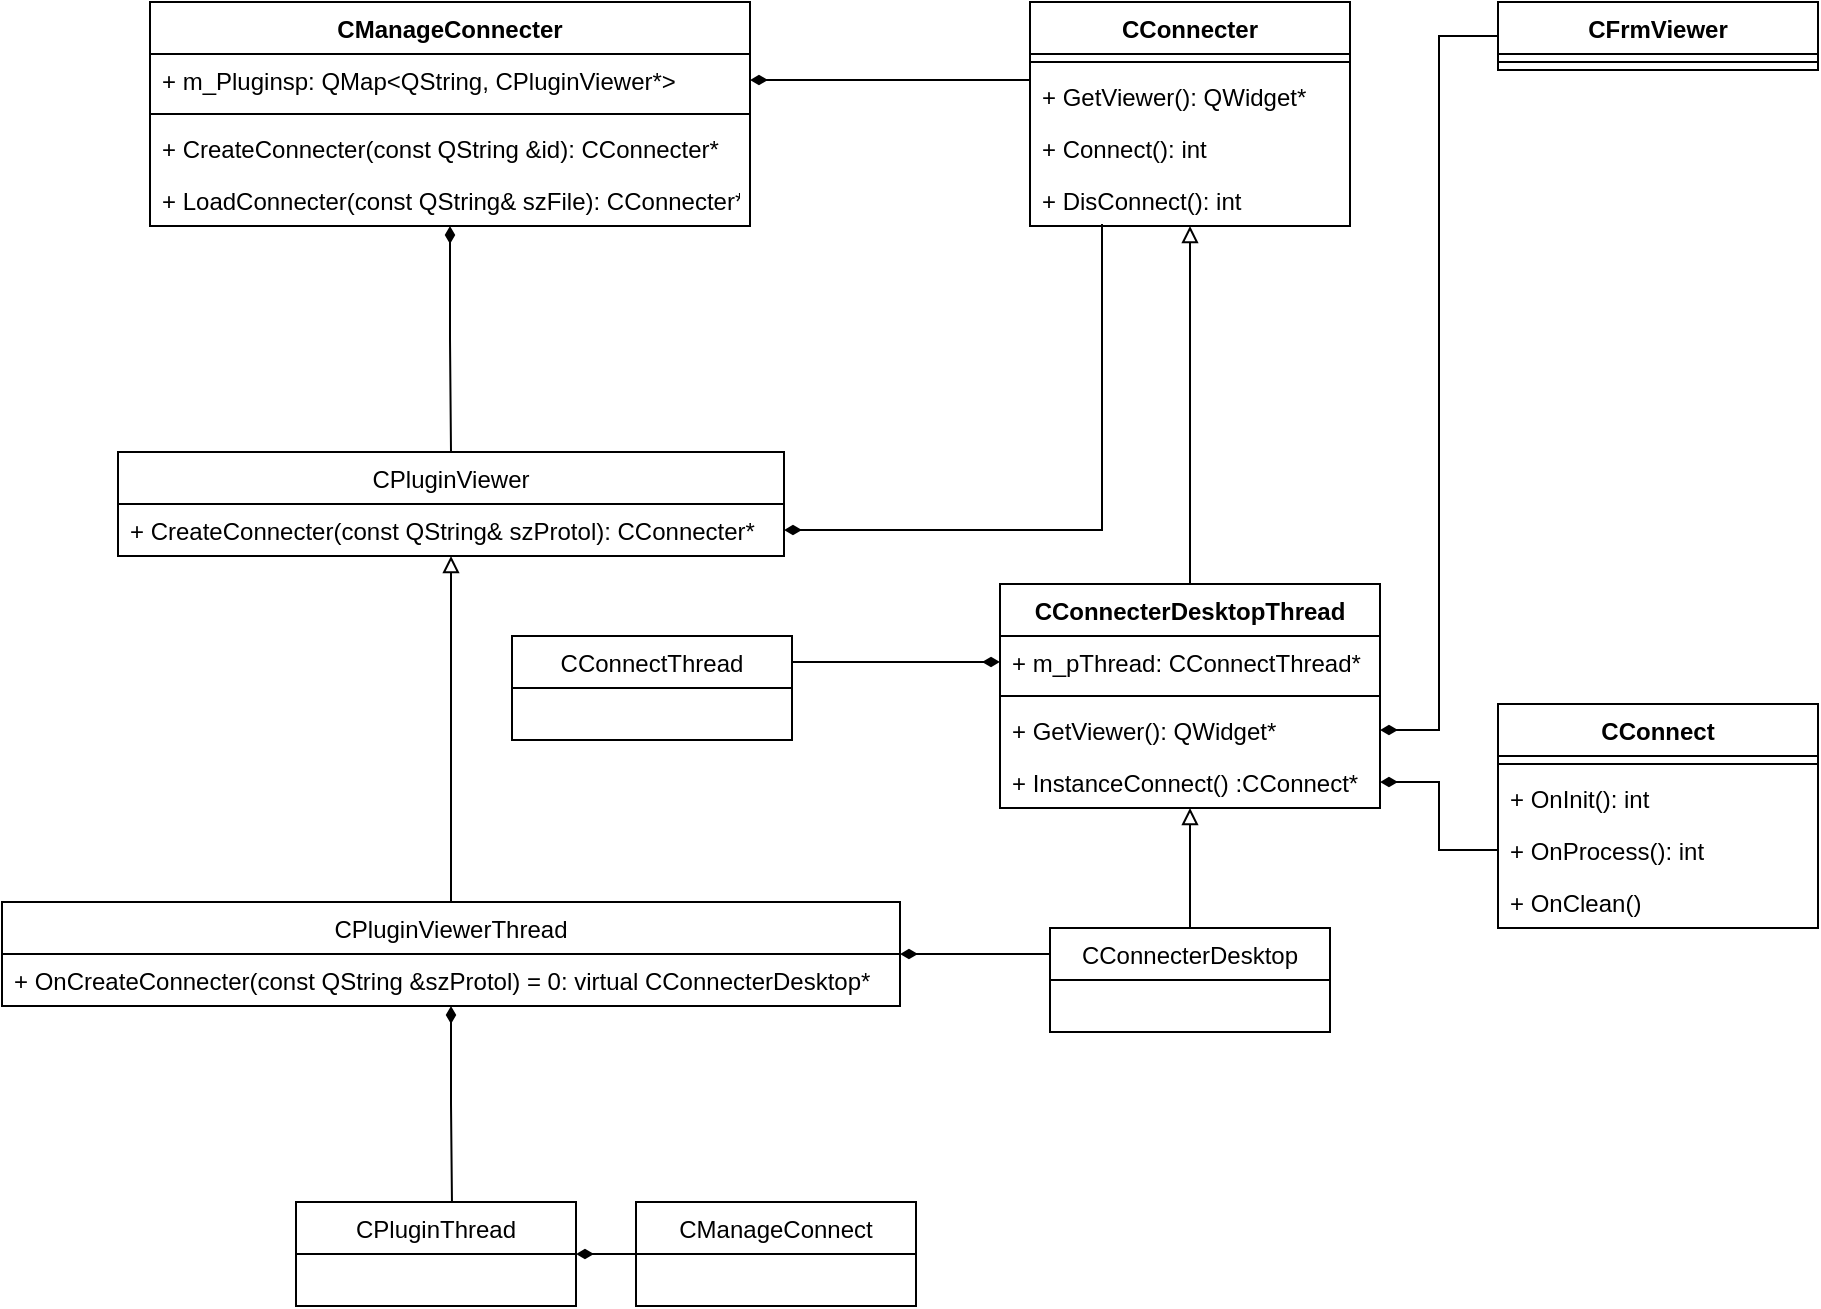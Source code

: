 <mxfile version="16.1.2" type="device"><diagram id="C5RBs43oDa-KdzZeNtuy" name="Page-1"><mxGraphModel dx="2249" dy="789" grid="1" gridSize="10" guides="1" tooltips="1" connect="1" arrows="1" fold="1" page="1" pageScale="1" pageWidth="827" pageHeight="1169" math="0" shadow="0"><root><mxCell id="WIyWlLk6GJQsqaUBKTNV-0"/><mxCell id="WIyWlLk6GJQsqaUBKTNV-1" parent="WIyWlLk6GJQsqaUBKTNV-0"/><mxCell id="FWzNcIcn6qoyuVg69suf-78" style="edgeStyle=orthogonalEdgeStyle;rounded=0;orthogonalLoop=1;jettySize=auto;html=1;entryX=0;entryY=0.5;entryDx=0;entryDy=0;startArrow=diamondThin;startFill=1;endArrow=none;endFill=0;exitX=1;exitY=0.5;exitDx=0;exitDy=0;" parent="WIyWlLk6GJQsqaUBKTNV-1" source="FWzNcIcn6qoyuVg69suf-1" edge="1"><mxGeometry relative="1" as="geometry"><mxPoint x="37" y="239" as="targetPoint"/></mxGeometry></mxCell><mxCell id="_HhjCLEWaKEjp_m6gsVB-4" style="edgeStyle=orthogonalEdgeStyle;rounded=0;orthogonalLoop=1;jettySize=auto;html=1;endArrow=none;endFill=0;startArrow=diamondThin;startFill=1;" parent="WIyWlLk6GJQsqaUBKTNV-1" source="FWzNcIcn6qoyuVg69suf-0" target="_HhjCLEWaKEjp_m6gsVB-0" edge="1"><mxGeometry relative="1" as="geometry"/></mxCell><mxCell id="FWzNcIcn6qoyuVg69suf-0" value="CManageConnecter" style="swimlane;fontStyle=1;align=center;verticalAlign=top;childLayout=stackLayout;horizontal=1;startSize=26;horizontalStack=0;resizeParent=1;resizeParentMax=0;resizeLast=0;collapsible=1;marginBottom=0;" parent="WIyWlLk6GJQsqaUBKTNV-1" vertex="1"><mxGeometry x="-403" y="200" width="300" height="112" as="geometry"><mxRectangle x="100" y="80" width="150" height="26" as="alternateBounds"/></mxGeometry></mxCell><mxCell id="FWzNcIcn6qoyuVg69suf-1" value="+ m_Pluginsp: QMap&lt;QString, CPluginViewer*&gt;" style="text;strokeColor=none;fillColor=none;align=left;verticalAlign=top;spacingLeft=4;spacingRight=4;overflow=hidden;rotatable=0;points=[[0,0.5],[1,0.5]];portConstraint=eastwest;" parent="FWzNcIcn6qoyuVg69suf-0" vertex="1"><mxGeometry y="26" width="300" height="26" as="geometry"/></mxCell><mxCell id="FWzNcIcn6qoyuVg69suf-2" value="" style="line;strokeWidth=1;fillColor=none;align=left;verticalAlign=middle;spacingTop=-1;spacingLeft=3;spacingRight=3;rotatable=0;labelPosition=right;points=[];portConstraint=eastwest;" parent="FWzNcIcn6qoyuVg69suf-0" vertex="1"><mxGeometry y="52" width="300" height="8" as="geometry"/></mxCell><mxCell id="FWzNcIcn6qoyuVg69suf-3" value="+ CreateConnecter(const QString &amp;id): CConnecter*" style="text;strokeColor=none;fillColor=none;align=left;verticalAlign=top;spacingLeft=4;spacingRight=4;overflow=hidden;rotatable=0;points=[[0,0.5],[1,0.5]];portConstraint=eastwest;" parent="FWzNcIcn6qoyuVg69suf-0" vertex="1"><mxGeometry y="60" width="300" height="26" as="geometry"/></mxCell><mxCell id="FWzNcIcn6qoyuVg69suf-6" value="+ LoadConnecter(const QString&amp; szFile): CConnecter*" style="text;strokeColor=none;fillColor=none;align=left;verticalAlign=top;spacingLeft=4;spacingRight=4;overflow=hidden;rotatable=0;points=[[0,0.5],[1,0.5]];portConstraint=eastwest;" parent="FWzNcIcn6qoyuVg69suf-0" vertex="1"><mxGeometry y="86" width="300" height="26" as="geometry"/></mxCell><mxCell id="FWzNcIcn6qoyuVg69suf-32" value="CConnecter" style="swimlane;fontStyle=1;align=center;verticalAlign=top;childLayout=stackLayout;horizontal=1;startSize=26;horizontalStack=0;resizeParent=1;resizeParentMax=0;resizeLast=0;collapsible=1;marginBottom=0;" parent="WIyWlLk6GJQsqaUBKTNV-1" vertex="1"><mxGeometry x="37" y="200" width="160" height="112" as="geometry"/></mxCell><mxCell id="FWzNcIcn6qoyuVg69suf-34" value="" style="line;strokeWidth=1;fillColor=none;align=left;verticalAlign=middle;spacingTop=-1;spacingLeft=3;spacingRight=3;rotatable=0;labelPosition=right;points=[];portConstraint=eastwest;" parent="FWzNcIcn6qoyuVg69suf-32" vertex="1"><mxGeometry y="26" width="160" height="8" as="geometry"/></mxCell><mxCell id="FWzNcIcn6qoyuVg69suf-35" value="+ GetViewer(): QWidget*" style="text;strokeColor=none;fillColor=none;align=left;verticalAlign=top;spacingLeft=4;spacingRight=4;overflow=hidden;rotatable=0;points=[[0,0.5],[1,0.5]];portConstraint=eastwest;" parent="FWzNcIcn6qoyuVg69suf-32" vertex="1"><mxGeometry y="34" width="160" height="26" as="geometry"/></mxCell><mxCell id="_HhjCLEWaKEjp_m6gsVB-6" value="+ Connect(): int" style="text;strokeColor=none;fillColor=none;align=left;verticalAlign=top;spacingLeft=4;spacingRight=4;overflow=hidden;rotatable=0;points=[[0,0.5],[1,0.5]];portConstraint=eastwest;" parent="FWzNcIcn6qoyuVg69suf-32" vertex="1"><mxGeometry y="60" width="160" height="26" as="geometry"/></mxCell><mxCell id="_HhjCLEWaKEjp_m6gsVB-7" value="+ DisConnect(): int" style="text;strokeColor=none;fillColor=none;align=left;verticalAlign=top;spacingLeft=4;spacingRight=4;overflow=hidden;rotatable=0;points=[[0,0.5],[1,0.5]];portConstraint=eastwest;" parent="FWzNcIcn6qoyuVg69suf-32" vertex="1"><mxGeometry y="86" width="160" height="26" as="geometry"/></mxCell><mxCell id="FWzNcIcn6qoyuVg69suf-58" value="" style="edgeStyle=orthogonalEdgeStyle;rounded=0;orthogonalLoop=1;jettySize=auto;html=1;entryX=0.5;entryY=1;entryDx=0;entryDy=0;endArrow=block;endFill=0;" parent="WIyWlLk6GJQsqaUBKTNV-1" source="FWzNcIcn6qoyuVg69suf-54" target="FWzNcIcn6qoyuVg69suf-32" edge="1"><mxGeometry relative="1" as="geometry"><mxPoint x="117" y="410" as="targetPoint"/></mxGeometry></mxCell><mxCell id="FWzNcIcn6qoyuVg69suf-68" style="edgeStyle=orthogonalEdgeStyle;rounded=0;orthogonalLoop=1;jettySize=auto;html=1;entryX=0;entryY=0.5;entryDx=0;entryDy=0;endArrow=none;endFill=0;startArrow=diamondThin;startFill=1;exitX=1;exitY=0.5;exitDx=0;exitDy=0;" parent="WIyWlLk6GJQsqaUBKTNV-1" source="FWzNcIcn6qoyuVg69suf-57" target="FWzNcIcn6qoyuVg69suf-64" edge="1"><mxGeometry relative="1" as="geometry"/></mxCell><mxCell id="_HhjCLEWaKEjp_m6gsVB-12" style="edgeStyle=orthogonalEdgeStyle;rounded=0;orthogonalLoop=1;jettySize=auto;html=1;entryX=1;entryY=0.25;entryDx=0;entryDy=0;startArrow=diamondThin;startFill=1;endArrow=none;endFill=0;exitX=0;exitY=0.5;exitDx=0;exitDy=0;" parent="WIyWlLk6GJQsqaUBKTNV-1" source="FWzNcIcn6qoyuVg69suf-55" target="_HhjCLEWaKEjp_m6gsVB-8" edge="1"><mxGeometry relative="1" as="geometry"><mxPoint x="-63" y="530" as="targetPoint"/></mxGeometry></mxCell><mxCell id="XWf4ELNEIzCQ09PdJ5Sf-43" style="edgeStyle=orthogonalEdgeStyle;rounded=0;orthogonalLoop=1;jettySize=auto;html=1;entryX=0.5;entryY=0;entryDx=0;entryDy=0;startArrow=block;startFill=0;endArrow=none;endFill=0;" edge="1" parent="WIyWlLk6GJQsqaUBKTNV-1" source="FWzNcIcn6qoyuVg69suf-54" target="XWf4ELNEIzCQ09PdJ5Sf-39"><mxGeometry relative="1" as="geometry"/></mxCell><mxCell id="FWzNcIcn6qoyuVg69suf-54" value="CConnecterDesktopThread&#xA;" style="swimlane;fontStyle=1;align=center;verticalAlign=top;childLayout=stackLayout;horizontal=1;startSize=26;horizontalStack=0;resizeParent=1;resizeParentMax=0;resizeLast=0;collapsible=1;marginBottom=0;" parent="WIyWlLk6GJQsqaUBKTNV-1" vertex="1"><mxGeometry x="22" y="491" width="190" height="112" as="geometry"/></mxCell><mxCell id="FWzNcIcn6qoyuVg69suf-55" value="+ m_pThread: CConnectThread*" style="text;strokeColor=none;fillColor=none;align=left;verticalAlign=top;spacingLeft=4;spacingRight=4;overflow=hidden;rotatable=0;points=[[0,0.5],[1,0.5]];portConstraint=eastwest;" parent="FWzNcIcn6qoyuVg69suf-54" vertex="1"><mxGeometry y="26" width="190" height="26" as="geometry"/></mxCell><mxCell id="FWzNcIcn6qoyuVg69suf-56" value="" style="line;strokeWidth=1;fillColor=none;align=left;verticalAlign=middle;spacingTop=-1;spacingLeft=3;spacingRight=3;rotatable=0;labelPosition=right;points=[];portConstraint=eastwest;" parent="FWzNcIcn6qoyuVg69suf-54" vertex="1"><mxGeometry y="52" width="190" height="8" as="geometry"/></mxCell><mxCell id="_HhjCLEWaKEjp_m6gsVB-20" value="+ GetViewer(): QWidget*" style="text;strokeColor=none;fillColor=none;align=left;verticalAlign=top;spacingLeft=4;spacingRight=4;overflow=hidden;rotatable=0;points=[[0,0.5],[1,0.5]];portConstraint=eastwest;" parent="FWzNcIcn6qoyuVg69suf-54" vertex="1"><mxGeometry y="60" width="190" height="26" as="geometry"/></mxCell><mxCell id="FWzNcIcn6qoyuVg69suf-57" value="+ InstanceConnect() :CConnect*" style="text;strokeColor=none;fillColor=none;align=left;verticalAlign=top;spacingLeft=4;spacingRight=4;overflow=hidden;rotatable=0;points=[[0,0.5],[1,0.5]];portConstraint=eastwest;" parent="FWzNcIcn6qoyuVg69suf-54" vertex="1"><mxGeometry y="86" width="190" height="26" as="geometry"/></mxCell><mxCell id="FWzNcIcn6qoyuVg69suf-59" value="CFrmViewer" style="swimlane;fontStyle=1;align=center;verticalAlign=top;childLayout=stackLayout;horizontal=1;startSize=26;horizontalStack=0;resizeParent=1;resizeParentMax=0;resizeLast=0;collapsible=1;marginBottom=0;" parent="WIyWlLk6GJQsqaUBKTNV-1" vertex="1"><mxGeometry x="271" y="200" width="160" height="34" as="geometry"/></mxCell><mxCell id="FWzNcIcn6qoyuVg69suf-61" value="" style="line;strokeWidth=1;fillColor=none;align=left;verticalAlign=middle;spacingTop=-1;spacingLeft=3;spacingRight=3;rotatable=0;labelPosition=right;points=[];portConstraint=eastwest;" parent="FWzNcIcn6qoyuVg69suf-59" vertex="1"><mxGeometry y="26" width="160" height="8" as="geometry"/></mxCell><mxCell id="FWzNcIcn6qoyuVg69suf-63" value="CConnect" style="swimlane;fontStyle=1;align=center;verticalAlign=top;childLayout=stackLayout;horizontal=1;startSize=26;horizontalStack=0;resizeParent=1;resizeParentMax=0;resizeLast=0;collapsible=1;marginBottom=0;" parent="WIyWlLk6GJQsqaUBKTNV-1" vertex="1"><mxGeometry x="271" y="551" width="160" height="112" as="geometry"/></mxCell><mxCell id="FWzNcIcn6qoyuVg69suf-65" value="" style="line;strokeWidth=1;fillColor=none;align=left;verticalAlign=middle;spacingTop=-1;spacingLeft=3;spacingRight=3;rotatable=0;labelPosition=right;points=[];portConstraint=eastwest;" parent="FWzNcIcn6qoyuVg69suf-63" vertex="1"><mxGeometry y="26" width="160" height="8" as="geometry"/></mxCell><mxCell id="FWzNcIcn6qoyuVg69suf-66" value="+ OnInit(): int" style="text;strokeColor=none;fillColor=none;align=left;verticalAlign=top;spacingLeft=4;spacingRight=4;overflow=hidden;rotatable=0;points=[[0,0.5],[1,0.5]];portConstraint=eastwest;" parent="FWzNcIcn6qoyuVg69suf-63" vertex="1"><mxGeometry y="34" width="160" height="26" as="geometry"/></mxCell><mxCell id="FWzNcIcn6qoyuVg69suf-64" value="+ OnProcess(): int" style="text;strokeColor=none;fillColor=none;align=left;verticalAlign=top;spacingLeft=4;spacingRight=4;overflow=hidden;rotatable=0;points=[[0,0.5],[1,0.5]];portConstraint=eastwest;" parent="FWzNcIcn6qoyuVg69suf-63" vertex="1"><mxGeometry y="60" width="160" height="26" as="geometry"/></mxCell><mxCell id="_HhjCLEWaKEjp_m6gsVB-21" value="+ OnClean()" style="text;strokeColor=none;fillColor=none;align=left;verticalAlign=top;spacingLeft=4;spacingRight=4;overflow=hidden;rotatable=0;points=[[0,0.5],[1,0.5]];portConstraint=eastwest;" parent="FWzNcIcn6qoyuVg69suf-63" vertex="1"><mxGeometry y="86" width="160" height="26" as="geometry"/></mxCell><mxCell id="FWzNcIcn6qoyuVg69suf-69" style="edgeStyle=orthogonalEdgeStyle;rounded=0;orthogonalLoop=1;jettySize=auto;html=1;startArrow=diamondThin;startFill=1;endArrow=none;endFill=0;entryX=0;entryY=0.5;entryDx=0;entryDy=0;exitX=1;exitY=0.5;exitDx=0;exitDy=0;" parent="WIyWlLk6GJQsqaUBKTNV-1" source="_HhjCLEWaKEjp_m6gsVB-20" target="FWzNcIcn6qoyuVg69suf-59" edge="1"><mxGeometry relative="1" as="geometry"><mxPoint x="387" y="509" as="targetPoint"/></mxGeometry></mxCell><mxCell id="_HhjCLEWaKEjp_m6gsVB-5" style="edgeStyle=orthogonalEdgeStyle;rounded=0;orthogonalLoop=1;jettySize=auto;html=1;startArrow=diamondThin;startFill=1;endArrow=none;endFill=0;entryX=0.225;entryY=0.962;entryDx=0;entryDy=0;entryPerimeter=0;exitX=1;exitY=0.5;exitDx=0;exitDy=0;" parent="WIyWlLk6GJQsqaUBKTNV-1" source="_HhjCLEWaKEjp_m6gsVB-1" target="_HhjCLEWaKEjp_m6gsVB-7" edge="1"><mxGeometry relative="1" as="geometry"><mxPoint x="77" y="410" as="targetPoint"/></mxGeometry></mxCell><mxCell id="XWf4ELNEIzCQ09PdJ5Sf-38" style="edgeStyle=orthogonalEdgeStyle;rounded=0;orthogonalLoop=1;jettySize=auto;html=1;entryX=0.5;entryY=0;entryDx=0;entryDy=0;endArrow=none;endFill=0;startArrow=block;startFill=0;" edge="1" parent="WIyWlLk6GJQsqaUBKTNV-1" source="_HhjCLEWaKEjp_m6gsVB-0" target="XWf4ELNEIzCQ09PdJ5Sf-32"><mxGeometry relative="1" as="geometry"/></mxCell><mxCell id="_HhjCLEWaKEjp_m6gsVB-0" value="CPluginViewer" style="swimlane;fontStyle=0;childLayout=stackLayout;horizontal=1;startSize=26;fillColor=none;horizontalStack=0;resizeParent=1;resizeParentMax=0;resizeLast=0;collapsible=1;marginBottom=0;" parent="WIyWlLk6GJQsqaUBKTNV-1" vertex="1"><mxGeometry x="-419" y="425" width="333" height="52" as="geometry"/></mxCell><mxCell id="_HhjCLEWaKEjp_m6gsVB-1" value="+ CreateConnecter(const QString&amp; szProtol): CConnecter*&#xA;" style="text;strokeColor=none;fillColor=none;align=left;verticalAlign=top;spacingLeft=4;spacingRight=4;overflow=hidden;rotatable=0;points=[[0,0.5],[1,0.5]];portConstraint=eastwest;" parent="_HhjCLEWaKEjp_m6gsVB-0" vertex="1"><mxGeometry y="26" width="333" height="26" as="geometry"/></mxCell><mxCell id="_HhjCLEWaKEjp_m6gsVB-8" value="CConnectThread" style="swimlane;fontStyle=0;childLayout=stackLayout;horizontal=1;startSize=26;fillColor=none;horizontalStack=0;resizeParent=1;resizeParentMax=0;resizeLast=0;collapsible=1;marginBottom=0;" parent="WIyWlLk6GJQsqaUBKTNV-1" vertex="1"><mxGeometry x="-222" y="517" width="140" height="52" as="geometry"/></mxCell><mxCell id="XWf4ELNEIzCQ09PdJ5Sf-49" style="edgeStyle=orthogonalEdgeStyle;rounded=0;orthogonalLoop=1;jettySize=auto;html=1;entryX=0.557;entryY=0;entryDx=0;entryDy=0;entryPerimeter=0;startArrow=diamondThin;startFill=1;endArrow=none;endFill=0;" edge="1" parent="WIyWlLk6GJQsqaUBKTNV-1" source="XWf4ELNEIzCQ09PdJ5Sf-32" target="XWf4ELNEIzCQ09PdJ5Sf-44"><mxGeometry relative="1" as="geometry"/></mxCell><mxCell id="XWf4ELNEIzCQ09PdJ5Sf-50" style="edgeStyle=orthogonalEdgeStyle;rounded=0;orthogonalLoop=1;jettySize=auto;html=1;entryX=0;entryY=0.25;entryDx=0;entryDy=0;startArrow=diamondThin;startFill=1;endArrow=none;endFill=0;" edge="1" parent="WIyWlLk6GJQsqaUBKTNV-1" source="XWf4ELNEIzCQ09PdJ5Sf-32" target="XWf4ELNEIzCQ09PdJ5Sf-39"><mxGeometry relative="1" as="geometry"/></mxCell><mxCell id="XWf4ELNEIzCQ09PdJ5Sf-32" value="CPluginViewerThread" style="swimlane;fontStyle=0;childLayout=stackLayout;horizontal=1;startSize=26;fillColor=none;horizontalStack=0;resizeParent=1;resizeParentMax=0;resizeLast=0;collapsible=1;marginBottom=0;" vertex="1" parent="WIyWlLk6GJQsqaUBKTNV-1"><mxGeometry x="-477" y="650" width="449" height="52" as="geometry"/></mxCell><mxCell id="XWf4ELNEIzCQ09PdJ5Sf-33" value="+ OnCreateConnecter(const QString &amp;szProtol) = 0: virtual CConnecterDesktop* " style="text;strokeColor=none;fillColor=none;align=left;verticalAlign=top;spacingLeft=4;spacingRight=4;overflow=hidden;rotatable=0;points=[[0,0.5],[1,0.5]];portConstraint=eastwest;" vertex="1" parent="XWf4ELNEIzCQ09PdJ5Sf-32"><mxGeometry y="26" width="449" height="26" as="geometry"/></mxCell><mxCell id="XWf4ELNEIzCQ09PdJ5Sf-39" value="CConnecterDesktop" style="swimlane;fontStyle=0;childLayout=stackLayout;horizontal=1;startSize=26;fillColor=none;horizontalStack=0;resizeParent=1;resizeParentMax=0;resizeLast=0;collapsible=1;marginBottom=0;" vertex="1" parent="WIyWlLk6GJQsqaUBKTNV-1"><mxGeometry x="47" y="663" width="140" height="52" as="geometry"/></mxCell><mxCell id="XWf4ELNEIzCQ09PdJ5Sf-55" style="edgeStyle=orthogonalEdgeStyle;rounded=0;orthogonalLoop=1;jettySize=auto;html=1;entryX=0;entryY=0.5;entryDx=0;entryDy=0;startArrow=diamondThin;startFill=1;endArrow=none;endFill=0;" edge="1" parent="WIyWlLk6GJQsqaUBKTNV-1" source="XWf4ELNEIzCQ09PdJ5Sf-44" target="XWf4ELNEIzCQ09PdJ5Sf-51"><mxGeometry relative="1" as="geometry"/></mxCell><mxCell id="XWf4ELNEIzCQ09PdJ5Sf-44" value="CPluginThread" style="swimlane;fontStyle=0;childLayout=stackLayout;horizontal=1;startSize=26;fillColor=none;horizontalStack=0;resizeParent=1;resizeParentMax=0;resizeLast=0;collapsible=1;marginBottom=0;" vertex="1" parent="WIyWlLk6GJQsqaUBKTNV-1"><mxGeometry x="-330" y="800" width="140" height="52" as="geometry"/></mxCell><mxCell id="XWf4ELNEIzCQ09PdJ5Sf-51" value="CManageConnect" style="swimlane;fontStyle=0;childLayout=stackLayout;horizontal=1;startSize=26;fillColor=none;horizontalStack=0;resizeParent=1;resizeParentMax=0;resizeLast=0;collapsible=1;marginBottom=0;" vertex="1" parent="WIyWlLk6GJQsqaUBKTNV-1"><mxGeometry x="-160" y="800" width="140" height="52" as="geometry"/></mxCell></root></mxGraphModel></diagram></mxfile>